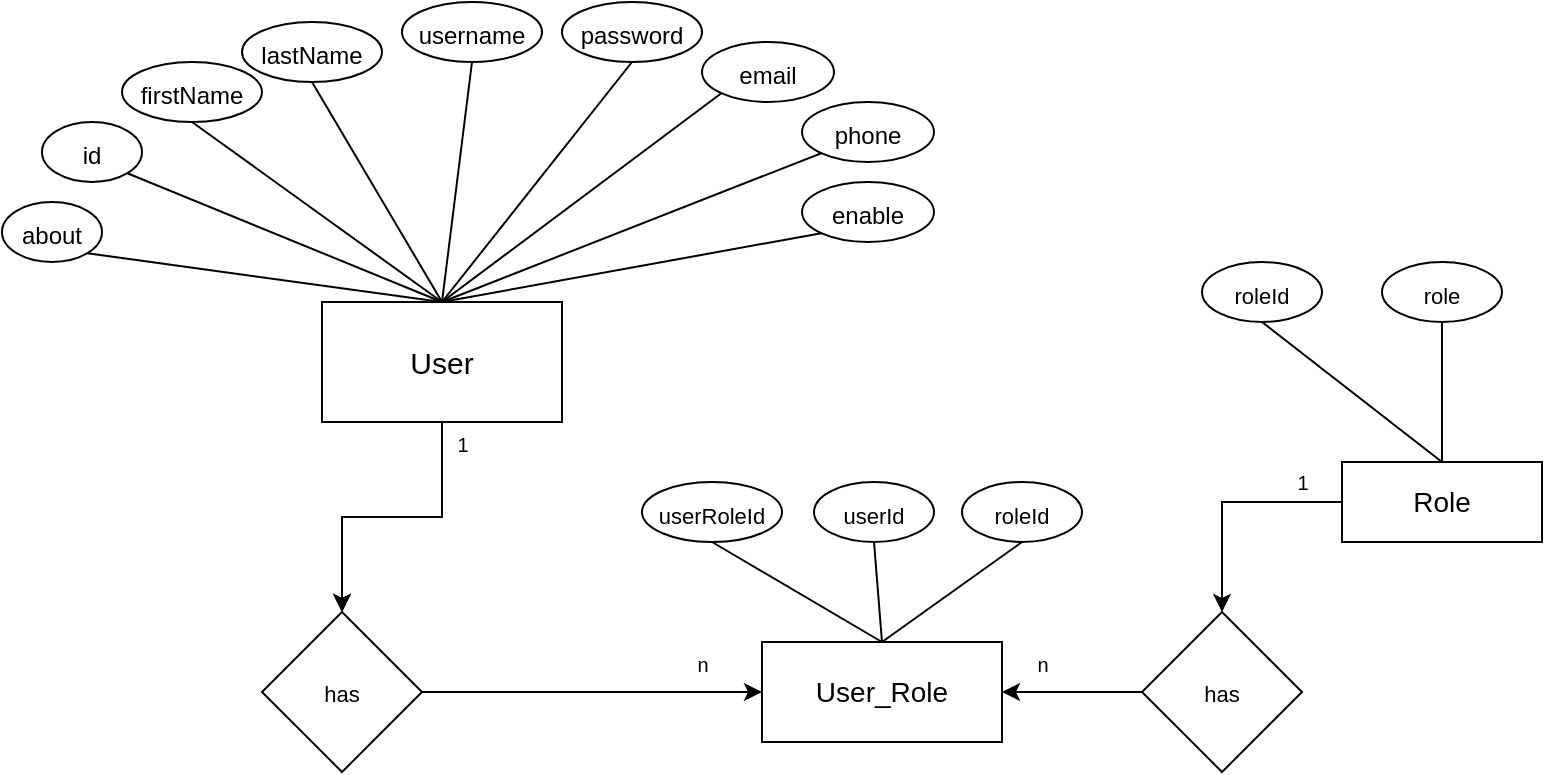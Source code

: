 <mxfile version="15.8.3" type="device"><diagram id="zowCROItAfeniNlkJxlH" name="Page-1"><mxGraphModel dx="1138" dy="610" grid="1" gridSize="10" guides="1" tooltips="1" connect="1" arrows="1" fold="1" page="1" pageScale="1" pageWidth="827" pageHeight="1169" math="0" shadow="0"><root><mxCell id="0"/><mxCell id="1" parent="0"/><mxCell id="u5a2BMtGmi6wiVXMSQL3-38" style="edgeStyle=orthogonalEdgeStyle;rounded=0;orthogonalLoop=1;jettySize=auto;html=1;exitX=0.5;exitY=1;exitDx=0;exitDy=0;entryX=0.5;entryY=0;entryDx=0;entryDy=0;fontSize=14;" edge="1" parent="1" source="u5a2BMtGmi6wiVXMSQL3-1" target="u5a2BMtGmi6wiVXMSQL3-37"><mxGeometry relative="1" as="geometry"/></mxCell><mxCell id="u5a2BMtGmi6wiVXMSQL3-44" value="" style="edgeStyle=orthogonalEdgeStyle;rounded=0;orthogonalLoop=1;jettySize=auto;html=1;fontSize=14;" edge="1" parent="1" source="u5a2BMtGmi6wiVXMSQL3-1" target="u5a2BMtGmi6wiVXMSQL3-37"><mxGeometry relative="1" as="geometry"/></mxCell><mxCell id="u5a2BMtGmi6wiVXMSQL3-1" value="&lt;h5&gt;&lt;font style=&quot;font-size: 15px ; font-weight: normal&quot;&gt;User&lt;/font&gt;&lt;/h5&gt;" style="rounded=0;whiteSpace=wrap;html=1;strokeWidth=1;" vertex="1" parent="1"><mxGeometry x="160" y="160" width="120" height="60" as="geometry"/></mxCell><mxCell id="u5a2BMtGmi6wiVXMSQL3-2" value="&lt;font style=&quot;font-size: 12px&quot;&gt;id&lt;/font&gt;" style="ellipse;whiteSpace=wrap;html=1;fontSize=15;strokeWidth=1;" vertex="1" parent="1"><mxGeometry x="20" y="70" width="50" height="30" as="geometry"/></mxCell><mxCell id="u5a2BMtGmi6wiVXMSQL3-3" value="" style="endArrow=none;html=1;rounded=0;fontSize=15;exitX=1;exitY=1;exitDx=0;exitDy=0;entryX=0.5;entryY=0;entryDx=0;entryDy=0;" edge="1" parent="1" source="u5a2BMtGmi6wiVXMSQL3-2" target="u5a2BMtGmi6wiVXMSQL3-1"><mxGeometry width="50" height="50" relative="1" as="geometry"><mxPoint x="390" y="330" as="sourcePoint"/><mxPoint x="440" y="280" as="targetPoint"/></mxGeometry></mxCell><mxCell id="u5a2BMtGmi6wiVXMSQL3-4" value="&lt;font style=&quot;font-size: 12px&quot;&gt;firstName&lt;/font&gt;" style="ellipse;whiteSpace=wrap;html=1;fontSize=15;strokeWidth=1;" vertex="1" parent="1"><mxGeometry x="60" y="40" width="70" height="30" as="geometry"/></mxCell><mxCell id="u5a2BMtGmi6wiVXMSQL3-5" value="" style="endArrow=none;html=1;rounded=0;fontSize=15;exitX=0.5;exitY=1;exitDx=0;exitDy=0;entryX=0.5;entryY=0;entryDx=0;entryDy=0;" edge="1" parent="1" source="u5a2BMtGmi6wiVXMSQL3-4" target="u5a2BMtGmi6wiVXMSQL3-1"><mxGeometry width="50" height="50" relative="1" as="geometry"><mxPoint x="460" y="300" as="sourcePoint"/><mxPoint x="140" y="160" as="targetPoint"/></mxGeometry></mxCell><mxCell id="u5a2BMtGmi6wiVXMSQL3-7" value="" style="endArrow=none;html=1;rounded=0;fontSize=15;exitX=0.5;exitY=1;exitDx=0;exitDy=0;entryX=0.5;entryY=0;entryDx=0;entryDy=0;" edge="1" parent="1" source="u5a2BMtGmi6wiVXMSQL3-8" target="u5a2BMtGmi6wiVXMSQL3-1"><mxGeometry width="50" height="50" relative="1" as="geometry"><mxPoint x="180" y="60" as="sourcePoint"/><mxPoint x="210" y="130" as="targetPoint"/></mxGeometry></mxCell><mxCell id="u5a2BMtGmi6wiVXMSQL3-8" value="&lt;font style=&quot;font-size: 12px&quot;&gt;lastName&lt;/font&gt;" style="ellipse;whiteSpace=wrap;html=1;fontSize=15;strokeWidth=1;" vertex="1" parent="1"><mxGeometry x="120" y="20" width="70" height="30" as="geometry"/></mxCell><mxCell id="u5a2BMtGmi6wiVXMSQL3-9" value="" style="endArrow=none;html=1;rounded=0;fontSize=15;exitX=0.5;exitY=1;exitDx=0;exitDy=0;entryX=0.5;entryY=0;entryDx=0;entryDy=0;" edge="1" parent="1" source="u5a2BMtGmi6wiVXMSQL3-10" target="u5a2BMtGmi6wiVXMSQL3-1"><mxGeometry width="50" height="50" relative="1" as="geometry"><mxPoint x="270" y="60" as="sourcePoint"/><mxPoint x="230" y="160" as="targetPoint"/></mxGeometry></mxCell><mxCell id="u5a2BMtGmi6wiVXMSQL3-10" value="&lt;font style=&quot;font-size: 12px&quot;&gt;password&lt;/font&gt;" style="ellipse;whiteSpace=wrap;html=1;fontSize=15;strokeWidth=1;" vertex="1" parent="1"><mxGeometry x="280" y="10" width="70" height="30" as="geometry"/></mxCell><mxCell id="u5a2BMtGmi6wiVXMSQL3-11" value="" style="endArrow=none;html=1;rounded=0;fontSize=15;exitX=0;exitY=1;exitDx=0;exitDy=0;entryX=0.5;entryY=0;entryDx=0;entryDy=0;" edge="1" parent="1" source="u5a2BMtGmi6wiVXMSQL3-12" target="u5a2BMtGmi6wiVXMSQL3-1"><mxGeometry width="50" height="50" relative="1" as="geometry"><mxPoint x="360" y="60" as="sourcePoint"/><mxPoint x="230" y="160" as="targetPoint"/></mxGeometry></mxCell><mxCell id="u5a2BMtGmi6wiVXMSQL3-12" value="&lt;font style=&quot;font-size: 12px&quot;&gt;email&lt;/font&gt;" style="ellipse;whiteSpace=wrap;html=1;fontSize=15;strokeWidth=1;" vertex="1" parent="1"><mxGeometry x="350" y="30" width="66" height="30" as="geometry"/></mxCell><mxCell id="u5a2BMtGmi6wiVXMSQL3-13" value="" style="endArrow=none;html=1;rounded=0;fontSize=15;exitX=0;exitY=1;exitDx=0;exitDy=0;entryX=0.5;entryY=0;entryDx=0;entryDy=0;" edge="1" parent="1" source="u5a2BMtGmi6wiVXMSQL3-14" target="u5a2BMtGmi6wiVXMSQL3-1"><mxGeometry width="50" height="50" relative="1" as="geometry"><mxPoint x="450" y="60" as="sourcePoint"/><mxPoint x="140" y="160" as="targetPoint"/></mxGeometry></mxCell><mxCell id="u5a2BMtGmi6wiVXMSQL3-14" value="&lt;font style=&quot;font-size: 12px&quot;&gt;phone&lt;/font&gt;" style="ellipse;whiteSpace=wrap;html=1;fontSize=15;strokeWidth=1;" vertex="1" parent="1"><mxGeometry x="400" y="60" width="66" height="30" as="geometry"/></mxCell><mxCell id="u5a2BMtGmi6wiVXMSQL3-15" value="" style="endArrow=none;html=1;rounded=0;fontSize=15;exitX=0.5;exitY=1;exitDx=0;exitDy=0;entryX=0.5;entryY=0;entryDx=0;entryDy=0;" edge="1" parent="1" source="u5a2BMtGmi6wiVXMSQL3-16" target="u5a2BMtGmi6wiVXMSQL3-1"><mxGeometry width="50" height="50" relative="1" as="geometry"><mxPoint x="210" y="35" as="sourcePoint"/><mxPoint x="220" y="150" as="targetPoint"/></mxGeometry></mxCell><mxCell id="u5a2BMtGmi6wiVXMSQL3-16" value="&lt;font style=&quot;font-size: 12px&quot;&gt;username&lt;/font&gt;" style="ellipse;whiteSpace=wrap;html=1;fontSize=15;strokeWidth=1;" vertex="1" parent="1"><mxGeometry x="200" y="10" width="70" height="30" as="geometry"/></mxCell><mxCell id="u5a2BMtGmi6wiVXMSQL3-18" value="" style="endArrow=none;html=1;rounded=0;fontSize=15;exitX=0;exitY=1;exitDx=0;exitDy=0;entryX=0.5;entryY=0;entryDx=0;entryDy=0;" edge="1" parent="1" source="u5a2BMtGmi6wiVXMSQL3-19" target="u5a2BMtGmi6wiVXMSQL3-1"><mxGeometry width="50" height="50" relative="1" as="geometry"><mxPoint x="470" y="100" as="sourcePoint"/><mxPoint x="210" y="160" as="targetPoint"/></mxGeometry></mxCell><mxCell id="u5a2BMtGmi6wiVXMSQL3-19" value="&lt;font style=&quot;font-size: 12px&quot;&gt;enable&lt;/font&gt;" style="ellipse;whiteSpace=wrap;html=1;fontSize=15;strokeWidth=1;" vertex="1" parent="1"><mxGeometry x="400" y="100" width="66" height="30" as="geometry"/></mxCell><mxCell id="u5a2BMtGmi6wiVXMSQL3-22" value="&lt;font style=&quot;font-size: 12px&quot;&gt;about&lt;/font&gt;" style="ellipse;whiteSpace=wrap;html=1;fontSize=15;strokeWidth=1;" vertex="1" parent="1"><mxGeometry y="110" width="50" height="30" as="geometry"/></mxCell><mxCell id="u5a2BMtGmi6wiVXMSQL3-23" value="" style="endArrow=none;html=1;rounded=0;fontSize=15;exitX=1;exitY=1;exitDx=0;exitDy=0;entryX=0.5;entryY=0;entryDx=0;entryDy=0;" edge="1" parent="1" source="u5a2BMtGmi6wiVXMSQL3-22" target="u5a2BMtGmi6wiVXMSQL3-1"><mxGeometry width="50" height="50" relative="1" as="geometry"><mxPoint x="380" y="370" as="sourcePoint"/><mxPoint x="210" y="160" as="targetPoint"/></mxGeometry></mxCell><mxCell id="u5a2BMtGmi6wiVXMSQL3-47" style="edgeStyle=orthogonalEdgeStyle;rounded=0;orthogonalLoop=1;jettySize=auto;html=1;exitX=0;exitY=0.5;exitDx=0;exitDy=0;entryX=0.5;entryY=0;entryDx=0;entryDy=0;fontSize=9;" edge="1" parent="1" source="u5a2BMtGmi6wiVXMSQL3-24" target="u5a2BMtGmi6wiVXMSQL3-40"><mxGeometry relative="1" as="geometry"/></mxCell><mxCell id="u5a2BMtGmi6wiVXMSQL3-24" value="&lt;h5&gt;&lt;span style=&quot;font-weight: 400&quot;&gt;&lt;font style=&quot;font-size: 14px&quot;&gt;Role&lt;/font&gt;&lt;/span&gt;&lt;/h5&gt;" style="rounded=0;whiteSpace=wrap;html=1;fontSize=12;strokeWidth=1;" vertex="1" parent="1"><mxGeometry x="670" y="240" width="100" height="40" as="geometry"/></mxCell><mxCell id="u5a2BMtGmi6wiVXMSQL3-25" value="" style="endArrow=none;html=1;rounded=0;fontSize=15;exitX=0.5;exitY=1;exitDx=0;exitDy=0;entryX=0.5;entryY=0;entryDx=0;entryDy=0;" edge="1" parent="1" source="u5a2BMtGmi6wiVXMSQL3-26" target="u5a2BMtGmi6wiVXMSQL3-24"><mxGeometry width="50" height="50" relative="1" as="geometry"><mxPoint x="666" y="120" as="sourcePoint"/><mxPoint x="416" y="180" as="targetPoint"/></mxGeometry></mxCell><mxCell id="u5a2BMtGmi6wiVXMSQL3-26" value="&lt;font style=&quot;font-size: 11px&quot;&gt;roleId&lt;/font&gt;" style="ellipse;whiteSpace=wrap;html=1;fontSize=15;strokeWidth=1;" vertex="1" parent="1"><mxGeometry x="600" y="140" width="60" height="30" as="geometry"/></mxCell><mxCell id="u5a2BMtGmi6wiVXMSQL3-27" value="" style="endArrow=none;html=1;rounded=0;fontSize=15;exitX=0.5;exitY=1;exitDx=0;exitDy=0;entryX=0.5;entryY=0;entryDx=0;entryDy=0;" edge="1" parent="1" source="u5a2BMtGmi6wiVXMSQL3-28" target="u5a2BMtGmi6wiVXMSQL3-24"><mxGeometry width="50" height="50" relative="1" as="geometry"><mxPoint x="736" y="110" as="sourcePoint"/><mxPoint x="760" y="230" as="targetPoint"/></mxGeometry></mxCell><mxCell id="u5a2BMtGmi6wiVXMSQL3-28" value="&lt;font style=&quot;font-size: 11px&quot;&gt;role&lt;/font&gt;" style="ellipse;whiteSpace=wrap;html=1;fontSize=15;strokeWidth=1;" vertex="1" parent="1"><mxGeometry x="690" y="140" width="60" height="30" as="geometry"/></mxCell><mxCell id="u5a2BMtGmi6wiVXMSQL3-29" value="User_Role" style="rounded=0;whiteSpace=wrap;html=1;fontSize=14;strokeWidth=1;" vertex="1" parent="1"><mxGeometry x="380" y="330" width="120" height="50" as="geometry"/></mxCell><mxCell id="u5a2BMtGmi6wiVXMSQL3-30" value="" style="endArrow=none;html=1;rounded=0;fontSize=15;entryX=0.5;entryY=0;entryDx=0;entryDy=0;exitX=0.5;exitY=1;exitDx=0;exitDy=0;" edge="1" parent="1" source="u5a2BMtGmi6wiVXMSQL3-31" target="u5a2BMtGmi6wiVXMSQL3-29"><mxGeometry width="50" height="50" relative="1" as="geometry"><mxPoint x="360" y="290" as="sourcePoint"/><mxPoint x="380" y="360" as="targetPoint"/></mxGeometry></mxCell><mxCell id="u5a2BMtGmi6wiVXMSQL3-31" value="&lt;font style=&quot;font-size: 11px&quot;&gt;userRoleId&lt;/font&gt;" style="ellipse;whiteSpace=wrap;html=1;fontSize=15;strokeWidth=1;" vertex="1" parent="1"><mxGeometry x="320" y="250" width="70" height="30" as="geometry"/></mxCell><mxCell id="u5a2BMtGmi6wiVXMSQL3-32" value="" style="endArrow=none;html=1;rounded=0;fontSize=15;exitX=0.5;exitY=1;exitDx=0;exitDy=0;entryX=0.5;entryY=0;entryDx=0;entryDy=0;" edge="1" parent="1" source="u5a2BMtGmi6wiVXMSQL3-33" target="u5a2BMtGmi6wiVXMSQL3-29"><mxGeometry width="50" height="50" relative="1" as="geometry"><mxPoint x="496" y="230" as="sourcePoint"/><mxPoint x="484" y="330" as="targetPoint"/></mxGeometry></mxCell><mxCell id="u5a2BMtGmi6wiVXMSQL3-33" value="&lt;font style=&quot;font-size: 11px&quot;&gt;userId&lt;/font&gt;" style="ellipse;whiteSpace=wrap;html=1;fontSize=15;strokeWidth=1;" vertex="1" parent="1"><mxGeometry x="406" y="250" width="60" height="30" as="geometry"/></mxCell><mxCell id="u5a2BMtGmi6wiVXMSQL3-34" value="" style="endArrow=none;html=1;rounded=0;fontSize=15;exitX=0.5;exitY=1;exitDx=0;exitDy=0;entryX=0.5;entryY=0;entryDx=0;entryDy=0;" edge="1" parent="1" source="u5a2BMtGmi6wiVXMSQL3-35" target="u5a2BMtGmi6wiVXMSQL3-29"><mxGeometry width="50" height="50" relative="1" as="geometry"><mxPoint x="572" y="230" as="sourcePoint"/><mxPoint x="490" y="330" as="targetPoint"/></mxGeometry></mxCell><mxCell id="u5a2BMtGmi6wiVXMSQL3-35" value="&lt;font style=&quot;font-size: 11px&quot;&gt;roleId&lt;/font&gt;" style="ellipse;whiteSpace=wrap;html=1;fontSize=15;strokeWidth=1;" vertex="1" parent="1"><mxGeometry x="480" y="250" width="60" height="30" as="geometry"/></mxCell><mxCell id="u5a2BMtGmi6wiVXMSQL3-39" style="edgeStyle=orthogonalEdgeStyle;rounded=0;orthogonalLoop=1;jettySize=auto;html=1;exitX=1;exitY=0.5;exitDx=0;exitDy=0;entryX=0;entryY=0.5;entryDx=0;entryDy=0;fontSize=14;" edge="1" parent="1" source="u5a2BMtGmi6wiVXMSQL3-37" target="u5a2BMtGmi6wiVXMSQL3-29"><mxGeometry relative="1" as="geometry"/></mxCell><mxCell id="u5a2BMtGmi6wiVXMSQL3-37" value="&lt;font style=&quot;font-size: 11px&quot;&gt;has&lt;/font&gt;" style="rhombus;whiteSpace=wrap;html=1;fontSize=14;strokeWidth=1;" vertex="1" parent="1"><mxGeometry x="130" y="315" width="80" height="80" as="geometry"/></mxCell><mxCell id="u5a2BMtGmi6wiVXMSQL3-42" style="edgeStyle=orthogonalEdgeStyle;rounded=0;orthogonalLoop=1;jettySize=auto;html=1;exitX=0;exitY=0.5;exitDx=0;exitDy=0;entryX=1;entryY=0.5;entryDx=0;entryDy=0;fontSize=14;" edge="1" parent="1" source="u5a2BMtGmi6wiVXMSQL3-40" target="u5a2BMtGmi6wiVXMSQL3-29"><mxGeometry relative="1" as="geometry"/></mxCell><mxCell id="u5a2BMtGmi6wiVXMSQL3-40" value="&lt;font style=&quot;font-size: 11px&quot;&gt;has&lt;/font&gt;" style="rhombus;whiteSpace=wrap;html=1;fontSize=14;strokeWidth=1;" vertex="1" parent="1"><mxGeometry x="570" y="315" width="80" height="80" as="geometry"/></mxCell><mxCell id="u5a2BMtGmi6wiVXMSQL3-45" value="&lt;font style=&quot;font-size: 10px&quot;&gt;1&lt;/font&gt;" style="text;html=1;align=center;verticalAlign=middle;resizable=0;points=[];autosize=1;strokeColor=none;fillColor=none;fontSize=14;" vertex="1" parent="1"><mxGeometry x="220" y="220" width="20" height="20" as="geometry"/></mxCell><mxCell id="u5a2BMtGmi6wiVXMSQL3-46" value="&lt;font style=&quot;font-size: 10px&quot;&gt;n&lt;/font&gt;" style="text;html=1;align=center;verticalAlign=middle;resizable=0;points=[];autosize=1;strokeColor=none;fillColor=none;fontSize=14;" vertex="1" parent="1"><mxGeometry x="340" y="330" width="20" height="20" as="geometry"/></mxCell><mxCell id="u5a2BMtGmi6wiVXMSQL3-48" value="&lt;font style=&quot;font-size: 10px&quot;&gt;1&lt;/font&gt;" style="text;html=1;align=center;verticalAlign=middle;resizable=0;points=[];autosize=1;strokeColor=none;fillColor=none;fontSize=9;" vertex="1" parent="1"><mxGeometry x="640" y="240" width="20" height="20" as="geometry"/></mxCell><mxCell id="u5a2BMtGmi6wiVXMSQL3-49" value="&lt;font style=&quot;font-size: 10px&quot;&gt;n&lt;/font&gt;" style="text;html=1;align=center;verticalAlign=middle;resizable=0;points=[];autosize=1;strokeColor=none;fillColor=none;fontSize=14;" vertex="1" parent="1"><mxGeometry x="510" y="330" width="20" height="20" as="geometry"/></mxCell></root></mxGraphModel></diagram></mxfile>